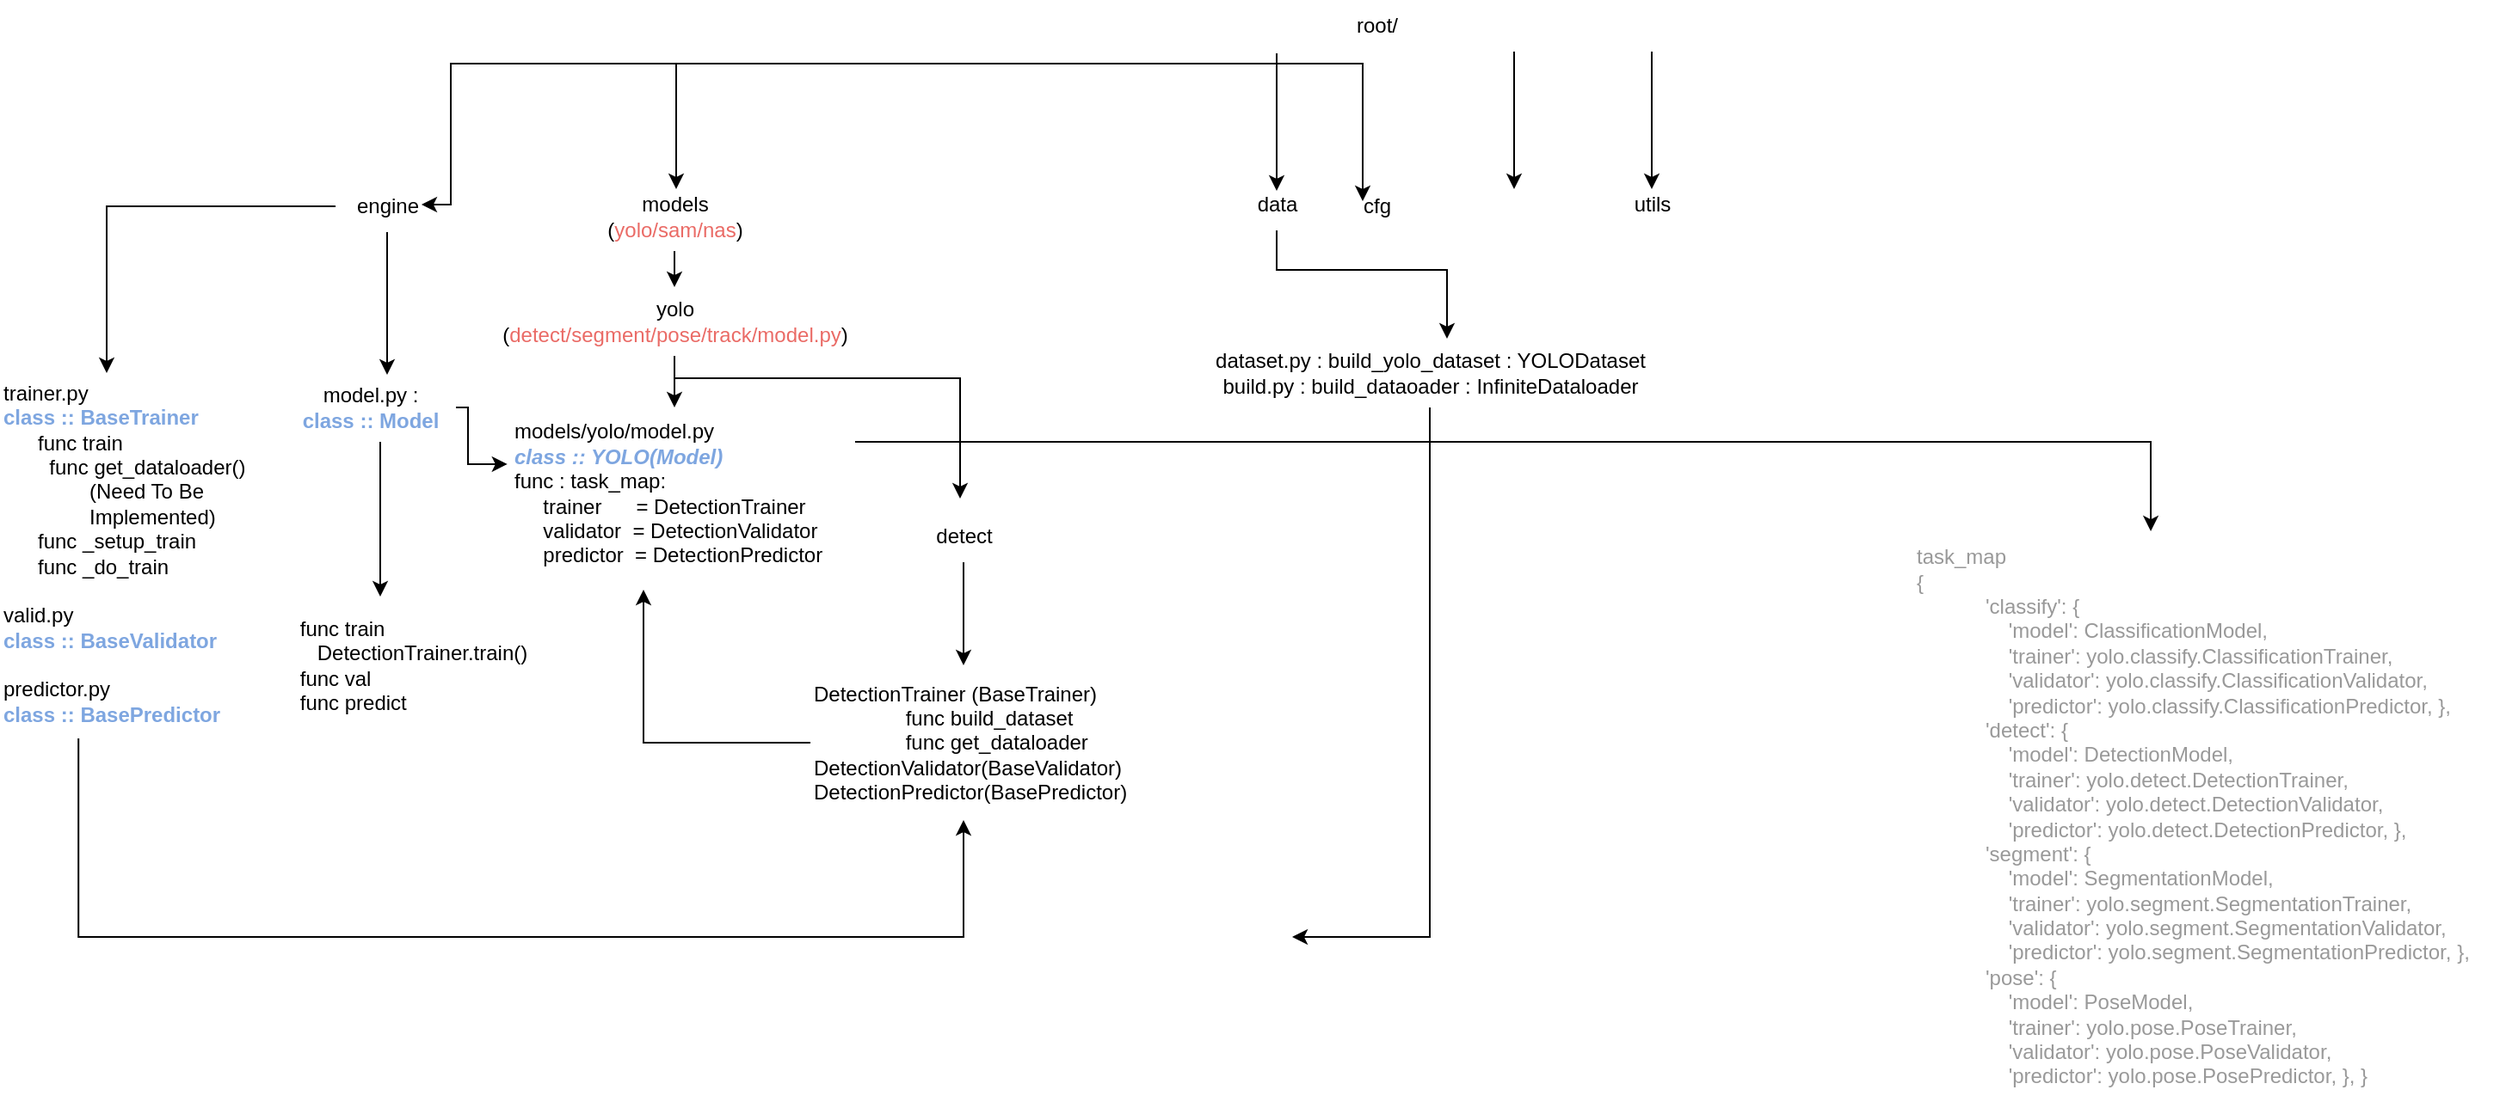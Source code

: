 <mxfile version="20.2.8" type="device"><diagram id="93sss3xOOh3pzuhp8EBD" name="Page-1"><mxGraphModel dx="1963" dy="720" grid="1" gridSize="10" guides="1" tooltips="1" connect="1" arrows="1" fold="1" page="1" pageScale="1" pageWidth="850" pageHeight="1100" math="0" shadow="0"><root><mxCell id="0"/><mxCell id="1" parent="0"/><mxCell id="ccV4WlMvZT1Ay0-RIj8f-2" style="edgeStyle=orthogonalEdgeStyle;rounded=0;orthogonalLoop=1;jettySize=auto;html=1;entryX=0.833;entryY=0.233;entryDx=0;entryDy=0;entryPerimeter=0;" parent="1" edge="1"><mxGeometry relative="1" as="geometry"><mxPoint x="182.98" y="481.99" as="targetPoint"/><mxPoint x="358" y="400" as="sourcePoint"/><Array as="points"><mxPoint x="200" y="400"/></Array></mxGeometry></mxCell><mxCell id="ccV4WlMvZT1Ay0-RIj8f-4" style="edgeStyle=orthogonalEdgeStyle;rounded=0;orthogonalLoop=1;jettySize=auto;html=1;" parent="1" edge="1"><mxGeometry relative="1" as="geometry"><mxPoint x="730" y="480" as="targetPoint"/><mxPoint x="269" y="400" as="sourcePoint"/><Array as="points"><mxPoint x="730" y="400"/></Array></mxGeometry></mxCell><mxCell id="ccV4WlMvZT1Ay0-RIj8f-1" value="root/" style="text;html=1;align=center;verticalAlign=middle;resizable=0;points=[];autosize=1;strokeColor=none;fillColor=none;" parent="1" vertex="1"><mxGeometry x="713" y="363" width="50" height="30" as="geometry"/></mxCell><mxCell id="8dpFdESR5tJ9W9JZmf8D-24" style="edgeStyle=orthogonalEdgeStyle;rounded=0;orthogonalLoop=1;jettySize=auto;html=1;entryX=0.6;entryY=0.025;entryDx=0;entryDy=0;entryPerimeter=0;" parent="1" source="8dpFdESR5tJ9W9JZmf8D-1" edge="1" target="8dpFdESR5tJ9W9JZmf8D-25"><mxGeometry relative="1" as="geometry"><mxPoint x="163" y="540" as="targetPoint"/></mxGeometry></mxCell><mxCell id="8dpFdESR5tJ9W9JZmf8D-38" value="" style="edgeStyle=orthogonalEdgeStyle;rounded=0;orthogonalLoop=1;jettySize=auto;html=1;" parent="1" source="8dpFdESR5tJ9W9JZmf8D-1" edge="1"><mxGeometry relative="1" as="geometry"><mxPoint y="580" as="targetPoint"/><Array as="points"><mxPoint y="483"/><mxPoint y="570"/></Array></mxGeometry></mxCell><mxCell id="8dpFdESR5tJ9W9JZmf8D-1" value="engine" style="text;html=1;align=center;verticalAlign=middle;resizable=0;points=[];autosize=1;strokeColor=none;fillColor=none;" parent="1" vertex="1"><mxGeometry x="133" y="468" width="60" height="30" as="geometry"/></mxCell><mxCell id="8dpFdESR5tJ9W9JZmf8D-15" value="" style="edgeStyle=orthogonalEdgeStyle;rounded=0;orthogonalLoop=1;jettySize=auto;html=1;" parent="1" source="8dpFdESR5tJ9W9JZmf8D-2" target="8dpFdESR5tJ9W9JZmf8D-14" edge="1"><mxGeometry relative="1" as="geometry"/></mxCell><mxCell id="8dpFdESR5tJ9W9JZmf8D-2" value="models&lt;br&gt;(&lt;font color=&quot;#ea6b66&quot;&gt;yolo/sam/nas&lt;/font&gt;)" style="text;html=1;align=center;verticalAlign=middle;resizable=0;points=[];autosize=1;strokeColor=none;fillColor=none;" parent="1" vertex="1"><mxGeometry x="280" y="469" width="100" height="40" as="geometry"/></mxCell><mxCell id="8dpFdESR5tJ9W9JZmf8D-3" value="utils" style="text;html=1;align=center;verticalAlign=middle;resizable=0;points=[];autosize=1;strokeColor=none;fillColor=none;" parent="1" vertex="1"><mxGeometry x="878" y="467" width="40" height="30" as="geometry"/></mxCell><mxCell id="8dpFdESR5tJ9W9JZmf8D-6" style="edgeStyle=orthogonalEdgeStyle;rounded=0;orthogonalLoop=1;jettySize=auto;html=1;" parent="1" edge="1"><mxGeometry relative="1" as="geometry"><mxPoint x="331" y="473" as="targetPoint"/><mxPoint x="330" y="400" as="sourcePoint"/><Array as="points"><mxPoint x="331" y="433"/><mxPoint x="331" y="433"/></Array></mxGeometry></mxCell><mxCell id="8dpFdESR5tJ9W9JZmf8D-46" style="edgeStyle=orthogonalEdgeStyle;rounded=0;orthogonalLoop=1;jettySize=auto;html=1;" parent="1" source="8dpFdESR5tJ9W9JZmf8D-7" edge="1"><mxGeometry relative="1" as="geometry"><mxPoint x="779" y="560" as="targetPoint"/><Array as="points"><mxPoint x="680" y="520"/><mxPoint x="779" y="520"/></Array></mxGeometry></mxCell><mxCell id="8dpFdESR5tJ9W9JZmf8D-7" value="data&lt;span style=&quot;color: rgba(0, 0, 0, 0); font-family: monospace; font-size: 0px; text-align: start;&quot;&gt;%3CmxGraphModel%3E%3Croot%3E%3CmxCell%20id%3D%220%22%2F%3E%3CmxCell%20id%3D%221%22%20parent%3D%220%22%2F%3E%3CmxCell%20id%3D%222%22%20style%3D%22edgeStyle%3DorthogonalEdgeStyle%3Brounded%3D0%3BorthogonalLoop%3D1%3BjettySize%3Dauto%3Bhtml%3D1%3B%22%20edge%3D%221%22%20parent%3D%221%22%3E%3CmxGeometry%20relative%3D%221%22%20as%3D%22geometry%22%3E%3CmxPoint%20x%3D%22240%22%20y%3D%22480%22%20as%3D%22targetPoint%22%2F%3E%3CmxPoint%20x%3D%22240%22%20y%3D%22415%22%20as%3D%22sourcePoint%22%2F%3E%3C%2FmxGeometry%3E%3C%2FmxCell%3E%3CmxCell%20id%3D%223%22%20value%3D%22models%22%20style%3D%22text%3Bhtml%3D1%3Balign%3Dcenter%3BverticalAlign%3Dmiddle%3Bresizable%3D0%3Bpoints%3D%5B%5D%3Bautosize%3D1%3BstrokeColor%3Dnone%3BfillColor%3Dnone%3B%22%20vertex%3D%221%22%20parent%3D%221%22%3E%3CmxGeometry%20x%3D%22200%22%20y%3D%22475%22%20width%3D%2260%22%20height%3D%2230%22%20as%3D%22geometry%22%2F%3E%3C%2FmxCell%3E%3C%2Froot%3E%3C%2FmxGraphModel%3E&lt;/span&gt;" style="text;html=1;align=center;verticalAlign=middle;resizable=0;points=[];autosize=1;strokeColor=none;fillColor=none;" parent="1" vertex="1"><mxGeometry x="655" y="467" width="50" height="30" as="geometry"/></mxCell><mxCell id="8dpFdESR5tJ9W9JZmf8D-9" value="cfg" style="text;html=1;align=center;verticalAlign=middle;resizable=0;points=[];autosize=1;strokeColor=none;fillColor=none;" parent="1" vertex="1"><mxGeometry x="718" y="468" width="40" height="30" as="geometry"/></mxCell><mxCell id="8dpFdESR5tJ9W9JZmf8D-10" style="edgeStyle=orthogonalEdgeStyle;rounded=0;orthogonalLoop=1;jettySize=auto;html=1;" parent="1" edge="1"><mxGeometry relative="1" as="geometry"><mxPoint x="898" y="473" as="targetPoint"/><mxPoint x="898" y="393" as="sourcePoint"/><Array as="points"><mxPoint x="898" y="433"/><mxPoint x="898" y="433"/></Array></mxGeometry></mxCell><mxCell id="8dpFdESR5tJ9W9JZmf8D-11" style="edgeStyle=orthogonalEdgeStyle;rounded=0;orthogonalLoop=1;jettySize=auto;html=1;" parent="1" edge="1"><mxGeometry relative="1" as="geometry"><mxPoint x="680" y="474" as="targetPoint"/><mxPoint x="680" y="394" as="sourcePoint"/><Array as="points"><mxPoint x="680" y="434"/><mxPoint x="680" y="434"/></Array></mxGeometry></mxCell><mxCell id="8dpFdESR5tJ9W9JZmf8D-13" style="edgeStyle=orthogonalEdgeStyle;rounded=0;orthogonalLoop=1;jettySize=auto;html=1;" parent="1" edge="1"><mxGeometry relative="1" as="geometry"><mxPoint x="818" y="473" as="targetPoint"/><mxPoint x="818" y="393" as="sourcePoint"/><Array as="points"><mxPoint x="818" y="433"/><mxPoint x="818" y="433"/></Array></mxGeometry></mxCell><mxCell id="HdAIY1j1Wyd0ICjm3HPq-9" style="edgeStyle=orthogonalEdgeStyle;rounded=0;orthogonalLoop=1;jettySize=auto;html=1;fontColor=#000000;" edge="1" parent="1" source="8dpFdESR5tJ9W9JZmf8D-14"><mxGeometry relative="1" as="geometry"><mxPoint x="330" y="600" as="targetPoint"/></mxGeometry></mxCell><mxCell id="8dpFdESR5tJ9W9JZmf8D-14" value="yolo&lt;br&gt;(&lt;font color=&quot;#ea6b66&quot;&gt;detect/segment/pose/track/model.py&lt;/font&gt;)" style="text;html=1;align=center;verticalAlign=middle;resizable=0;points=[];autosize=1;strokeColor=none;fillColor=none;" parent="1" vertex="1"><mxGeometry x="220" y="530" width="220" height="40" as="geometry"/></mxCell><mxCell id="8dpFdESR5tJ9W9JZmf8D-27" style="edgeStyle=orthogonalEdgeStyle;rounded=0;orthogonalLoop=1;jettySize=auto;html=1;" parent="1" edge="1"><mxGeometry relative="1" as="geometry"><mxPoint x="496" y="653" as="targetPoint"/><Array as="points"><mxPoint x="496" y="583"/></Array><mxPoint x="330" y="583" as="sourcePoint"/></mxGeometry></mxCell><mxCell id="HdAIY1j1Wyd0ICjm3HPq-3" style="edgeStyle=orthogonalEdgeStyle;rounded=0;orthogonalLoop=1;jettySize=auto;html=1;entryX=0.406;entryY=-0.003;entryDx=0;entryDy=0;entryPerimeter=0;fontColor=#EA6B66;" edge="1" parent="1" source="8dpFdESR5tJ9W9JZmf8D-16" target="HdAIY1j1Wyd0ICjm3HPq-2"><mxGeometry relative="1" as="geometry"><Array as="points"><mxPoint x="1188" y="620"/></Array></mxGeometry></mxCell><mxCell id="8dpFdESR5tJ9W9JZmf8D-16" value="models/yolo/model.py&lt;br&gt;&lt;b&gt;&lt;i&gt;&lt;font color=&quot;#7ea6e0&quot;&gt;class :: YOLO(Model)&lt;/font&gt;&lt;br&gt;&lt;/i&gt;&lt;/b&gt;func : task_map:&lt;br&gt;&lt;span style=&quot;&quot;&gt;&amp;nbsp; &amp;nbsp; &amp;nbsp;trainer&amp;nbsp; &amp;nbsp; &amp;nbsp; = DetectionTrainer&lt;/span&gt;&lt;br style=&quot;&quot;&gt;&lt;span style=&quot;&quot;&gt;&amp;nbsp; &amp;nbsp; &amp;nbsp;validator&amp;nbsp; = DetectionValidator&lt;/span&gt;&lt;br style=&quot;&quot;&gt;&lt;span style=&quot;&quot;&gt;&amp;nbsp; &amp;nbsp; &amp;nbsp;predictor&amp;nbsp; = DetectionPredictor&lt;/span&gt;" style="text;html=1;align=left;verticalAlign=middle;resizable=0;points=[];autosize=1;strokeColor=none;fillColor=none;" parent="1" vertex="1"><mxGeometry x="235" y="600" width="200" height="100" as="geometry"/></mxCell><mxCell id="HdAIY1j1Wyd0ICjm3HPq-5" style="edgeStyle=orthogonalEdgeStyle;rounded=0;orthogonalLoop=1;jettySize=auto;html=1;fontColor=#000000;" edge="1" parent="1"><mxGeometry relative="1" as="geometry"><mxPoint x="159" y="620" as="sourcePoint"/><mxPoint x="159" y="710" as="targetPoint"/><Array as="points"/></mxGeometry></mxCell><mxCell id="HdAIY1j1Wyd0ICjm3HPq-7" style="edgeStyle=orthogonalEdgeStyle;rounded=0;orthogonalLoop=1;jettySize=auto;html=1;entryX=-0.011;entryY=0.345;entryDx=0;entryDy=0;entryPerimeter=0;fontColor=#000000;" edge="1" parent="1"><mxGeometry relative="1" as="geometry"><mxPoint x="203" y="600" as="sourcePoint"/><mxPoint x="232.91" y="632.95" as="targetPoint"/><Array as="points"><mxPoint x="210" y="600"/><mxPoint x="210" y="633"/></Array></mxGeometry></mxCell><mxCell id="8dpFdESR5tJ9W9JZmf8D-25" value="model.py : &lt;br&gt;&lt;b&gt;&lt;font color=&quot;#7ea6e0&quot;&gt;class :: Model&lt;/font&gt;&lt;/b&gt;" style="text;html=1;align=center;verticalAlign=middle;resizable=0;points=[];autosize=1;strokeColor=none;fillColor=none;" parent="1" vertex="1"><mxGeometry x="103" y="580" width="100" height="40" as="geometry"/></mxCell><mxCell id="HdAIY1j1Wyd0ICjm3HPq-6" style="edgeStyle=orthogonalEdgeStyle;rounded=0;orthogonalLoop=1;jettySize=auto;html=1;fontColor=#000000;" edge="1" parent="1" source="8dpFdESR5tJ9W9JZmf8D-31"><mxGeometry relative="1" as="geometry"><mxPoint x="498" y="750" as="targetPoint"/></mxGeometry></mxCell><mxCell id="8dpFdESR5tJ9W9JZmf8D-31" value="detect" style="text;html=1;align=center;verticalAlign=middle;resizable=0;points=[];autosize=1;strokeColor=none;fillColor=none;" parent="1" vertex="1"><mxGeometry x="468" y="660" width="60" height="30" as="geometry"/></mxCell><mxCell id="HdAIY1j1Wyd0ICjm3HPq-8" style="edgeStyle=orthogonalEdgeStyle;rounded=0;orthogonalLoop=1;jettySize=auto;html=1;entryX=0.385;entryY=1.06;entryDx=0;entryDy=0;entryPerimeter=0;fontColor=#000000;" edge="1" parent="1" source="8dpFdESR5tJ9W9JZmf8D-32" target="8dpFdESR5tJ9W9JZmf8D-16"><mxGeometry relative="1" as="geometry"><Array as="points"><mxPoint x="312" y="795"/></Array></mxGeometry></mxCell><mxCell id="8dpFdESR5tJ9W9JZmf8D-32" value="DetectionTrainer (BaseTrainer)&lt;br&gt;&amp;nbsp; &amp;nbsp; &amp;nbsp; &amp;nbsp; &amp;nbsp; &amp;nbsp; &amp;nbsp; &amp;nbsp; func build_dataset&lt;br&gt;&amp;nbsp; &amp;nbsp; &amp;nbsp; &amp;nbsp; &amp;nbsp; &amp;nbsp; &amp;nbsp; &amp;nbsp; func get_dataloader&lt;br&gt;DetectionValidator(BaseValidator)&lt;br&gt;DetectionPredictor(BasePredictor)" style="text;html=1;align=left;verticalAlign=middle;resizable=0;points=[];autosize=1;strokeColor=none;fillColor=none;" parent="1" vertex="1"><mxGeometry x="409" y="750" width="210" height="90" as="geometry"/></mxCell><mxCell id="8dpFdESR5tJ9W9JZmf8D-40" style="edgeStyle=orthogonalEdgeStyle;rounded=0;orthogonalLoop=1;jettySize=auto;html=1;exitX=0.285;exitY=1.012;exitDx=0;exitDy=0;exitPerimeter=0;" parent="1" source="8dpFdESR5tJ9W9JZmf8D-37" edge="1"><mxGeometry relative="1" as="geometry"><mxPoint x="498" y="840" as="targetPoint"/><Array as="points"><mxPoint x="-16" y="908"/><mxPoint x="498" y="908"/></Array><mxPoint x="-16" y="673" as="sourcePoint"/></mxGeometry></mxCell><mxCell id="8dpFdESR5tJ9W9JZmf8D-37" value="trainer.py&amp;nbsp;&lt;br&gt;&lt;b&gt;&lt;font color=&quot;#7ea6e0&quot;&gt;class :: BaseTrainer&lt;br&gt;&lt;/font&gt;&lt;/b&gt;&amp;nbsp; &amp;nbsp; &amp;nbsp; func train&lt;br&gt;&amp;nbsp; &amp;nbsp; &amp;nbsp; &amp;nbsp; func get_dataloader()&lt;br&gt;&amp;nbsp; &amp;nbsp; &amp;nbsp; &amp;nbsp; &amp;nbsp; &amp;nbsp; &amp;nbsp; &amp;nbsp;(Need To Be &lt;br&gt;&amp;nbsp; &amp;nbsp; &amp;nbsp; &amp;nbsp; &amp;nbsp; &amp;nbsp; &amp;nbsp; &amp;nbsp;Implemented)&lt;br&gt;&amp;nbsp; &amp;nbsp; &amp;nbsp; func _setup_train&lt;br&gt;&amp;nbsp; &amp;nbsp; &amp;nbsp; func _do_train&lt;br&gt;&lt;br&gt;valid.py &lt;br&gt;&lt;font color=&quot;#7ea6e0&quot;&gt;&lt;b&gt;class :: BaseValidator&lt;br&gt;&lt;/b&gt;&lt;/font&gt;&lt;br&gt;predictor.py&amp;nbsp;&lt;br&gt;&lt;b&gt;&lt;font color=&quot;#7ea6e0&quot;&gt;class :: BasePredictor&lt;/font&gt;&lt;/b&gt;" style="text;html=1;align=left;verticalAlign=middle;resizable=0;points=[];autosize=1;strokeColor=none;fillColor=none;" parent="1" vertex="1"><mxGeometry x="-62" y="580" width="160" height="210" as="geometry"/></mxCell><mxCell id="8dpFdESR5tJ9W9JZmf8D-48" style="edgeStyle=orthogonalEdgeStyle;rounded=0;orthogonalLoop=1;jettySize=auto;html=1;" parent="1" source="8dpFdESR5tJ9W9JZmf8D-47" edge="1"><mxGeometry relative="1" as="geometry"><mxPoint x="689" y="908" as="targetPoint"/><Array as="points"><mxPoint x="769" y="908"/></Array></mxGeometry></mxCell><mxCell id="8dpFdESR5tJ9W9JZmf8D-47" value="dataset.py : build_yolo_dataset : YOLODataset&lt;br&gt;build.py : build_dataoader : InfiniteDataloader" style="text;html=1;align=center;verticalAlign=middle;resizable=0;points=[];autosize=1;strokeColor=none;fillColor=none;" parent="1" vertex="1"><mxGeometry x="634" y="560" width="270" height="40" as="geometry"/></mxCell><mxCell id="HdAIY1j1Wyd0ICjm3HPq-2" value="&lt;div&gt;&lt;font color=&quot;#999999&quot;&gt;task_map&lt;/font&gt;&lt;/div&gt;&lt;div&gt;&lt;font color=&quot;#999999&quot;&gt;{&lt;/font&gt;&lt;/div&gt;&lt;div&gt;&lt;font color=&quot;#999999&quot;&gt;&amp;nbsp; &amp;nbsp; &amp;nbsp; &amp;nbsp; &amp;nbsp; &amp;nbsp; 'classify': {&lt;/font&gt;&lt;/div&gt;&lt;div&gt;&lt;font color=&quot;#999999&quot;&gt;&amp;nbsp; &amp;nbsp; &amp;nbsp; &amp;nbsp; &amp;nbsp; &amp;nbsp; &amp;nbsp; &amp;nbsp; 'model': ClassificationModel,&lt;/font&gt;&lt;/div&gt;&lt;div&gt;&lt;font color=&quot;#999999&quot;&gt;&amp;nbsp; &amp;nbsp; &amp;nbsp; &amp;nbsp; &amp;nbsp; &amp;nbsp; &amp;nbsp; &amp;nbsp; 'trainer': yolo.classify.ClassificationTrainer,&lt;/font&gt;&lt;/div&gt;&lt;div&gt;&lt;font color=&quot;#999999&quot;&gt;&amp;nbsp; &amp;nbsp; &amp;nbsp; &amp;nbsp; &amp;nbsp; &amp;nbsp; &amp;nbsp; &amp;nbsp; 'validator': yolo.classify.ClassificationValidator,&lt;/font&gt;&lt;/div&gt;&lt;div&gt;&lt;font color=&quot;#999999&quot;&gt;&amp;nbsp; &amp;nbsp; &amp;nbsp; &amp;nbsp; &amp;nbsp; &amp;nbsp; &amp;nbsp; &amp;nbsp; 'predictor': yolo.classify.ClassificationPredictor, },&lt;/font&gt;&lt;/div&gt;&lt;div&gt;&lt;font color=&quot;#999999&quot;&gt;&amp;nbsp; &amp;nbsp; &amp;nbsp; &amp;nbsp; &amp;nbsp; &amp;nbsp; 'detect': {&lt;/font&gt;&lt;/div&gt;&lt;div&gt;&lt;font color=&quot;#999999&quot;&gt;&amp;nbsp; &amp;nbsp; &amp;nbsp; &amp;nbsp; &amp;nbsp; &amp;nbsp; &amp;nbsp; &amp;nbsp; 'model': DetectionModel,&lt;/font&gt;&lt;/div&gt;&lt;div&gt;&lt;font color=&quot;#999999&quot;&gt;&amp;nbsp; &amp;nbsp; &amp;nbsp; &amp;nbsp; &amp;nbsp; &amp;nbsp; &amp;nbsp; &amp;nbsp; 'trainer': yolo.detect.DetectionTrainer,&lt;/font&gt;&lt;/div&gt;&lt;div&gt;&lt;font color=&quot;#999999&quot;&gt;&amp;nbsp; &amp;nbsp; &amp;nbsp; &amp;nbsp; &amp;nbsp; &amp;nbsp; &amp;nbsp; &amp;nbsp; 'validator': yolo.detect.DetectionValidator,&lt;/font&gt;&lt;/div&gt;&lt;div&gt;&lt;font color=&quot;#999999&quot;&gt;&amp;nbsp; &amp;nbsp; &amp;nbsp; &amp;nbsp; &amp;nbsp; &amp;nbsp; &amp;nbsp; &amp;nbsp; 'predictor': yolo.detect.DetectionPredictor, },&lt;/font&gt;&lt;/div&gt;&lt;div&gt;&lt;font color=&quot;#999999&quot;&gt;&amp;nbsp; &amp;nbsp; &amp;nbsp; &amp;nbsp; &amp;nbsp; &amp;nbsp; 'segment': {&lt;/font&gt;&lt;/div&gt;&lt;div&gt;&lt;font color=&quot;#999999&quot;&gt;&amp;nbsp; &amp;nbsp; &amp;nbsp; &amp;nbsp; &amp;nbsp; &amp;nbsp; &amp;nbsp; &amp;nbsp; 'model': SegmentationModel,&lt;/font&gt;&lt;/div&gt;&lt;div&gt;&lt;font color=&quot;#999999&quot;&gt;&amp;nbsp; &amp;nbsp; &amp;nbsp; &amp;nbsp; &amp;nbsp; &amp;nbsp; &amp;nbsp; &amp;nbsp; 'trainer': yolo.segment.SegmentationTrainer,&lt;/font&gt;&lt;/div&gt;&lt;div&gt;&lt;font color=&quot;#999999&quot;&gt;&amp;nbsp; &amp;nbsp; &amp;nbsp; &amp;nbsp; &amp;nbsp; &amp;nbsp; &amp;nbsp; &amp;nbsp; 'validator': yolo.segment.SegmentationValidator,&lt;/font&gt;&lt;/div&gt;&lt;div&gt;&lt;font color=&quot;#999999&quot;&gt;&amp;nbsp; &amp;nbsp; &amp;nbsp; &amp;nbsp; &amp;nbsp; &amp;nbsp; &amp;nbsp; &amp;nbsp; 'predictor': yolo.segment.SegmentationPredictor, },&lt;/font&gt;&lt;/div&gt;&lt;div&gt;&lt;font color=&quot;#999999&quot;&gt;&amp;nbsp; &amp;nbsp; &amp;nbsp; &amp;nbsp; &amp;nbsp; &amp;nbsp; 'pose': {&lt;/font&gt;&lt;/div&gt;&lt;div&gt;&lt;font color=&quot;#999999&quot;&gt;&amp;nbsp; &amp;nbsp; &amp;nbsp; &amp;nbsp; &amp;nbsp; &amp;nbsp; &amp;nbsp; &amp;nbsp; 'model': PoseModel,&lt;/font&gt;&lt;/div&gt;&lt;div&gt;&lt;font color=&quot;#999999&quot;&gt;&amp;nbsp; &amp;nbsp; &amp;nbsp; &amp;nbsp; &amp;nbsp; &amp;nbsp; &amp;nbsp; &amp;nbsp; 'trainer': yolo.pose.PoseTrainer,&lt;/font&gt;&lt;/div&gt;&lt;div&gt;&lt;font color=&quot;#999999&quot;&gt;&amp;nbsp; &amp;nbsp; &amp;nbsp; &amp;nbsp; &amp;nbsp; &amp;nbsp; &amp;nbsp; &amp;nbsp; 'validator': yolo.pose.PoseValidator,&lt;/font&gt;&lt;/div&gt;&lt;div&gt;&lt;font color=&quot;#999999&quot;&gt;&amp;nbsp; &amp;nbsp; &amp;nbsp; &amp;nbsp; &amp;nbsp; &amp;nbsp; &amp;nbsp; &amp;nbsp; 'predictor': yolo.pose.PosePredictor, }, }&lt;/font&gt;&lt;/div&gt;" style="text;html=1;align=left;verticalAlign=middle;resizable=0;points=[];autosize=1;strokeColor=none;fillColor=none;fontColor=#EA6B66;" vertex="1" parent="1"><mxGeometry x="1050" y="673" width="340" height="330" as="geometry"/></mxCell><mxCell id="HdAIY1j1Wyd0ICjm3HPq-4" value="&lt;div style=&quot;text-align: left;&quot;&gt;&lt;span style=&quot;background-color: initial;&quot;&gt;&lt;font color=&quot;#000000&quot;&gt;func train&lt;/font&gt;&lt;/span&gt;&lt;/div&gt;&lt;div style=&quot;text-align: left;&quot;&gt;&lt;span style=&quot;background-color: initial;&quot;&gt;&lt;font color=&quot;#000000&quot;&gt;&amp;nbsp; &amp;nbsp;DetectionTrainer.train()&lt;/font&gt;&lt;/span&gt;&lt;/div&gt;&lt;div style=&quot;text-align: left;&quot;&gt;&lt;span style=&quot;background-color: initial;&quot;&gt;&lt;font color=&quot;#000000&quot;&gt;func val&lt;/font&gt;&lt;/span&gt;&lt;/div&gt;&lt;div style=&quot;text-align: left;&quot;&gt;&lt;span style=&quot;background-color: initial;&quot;&gt;&lt;font color=&quot;#000000&quot;&gt;func predict&lt;/font&gt;&lt;/span&gt;&lt;/div&gt;" style="text;html=1;strokeColor=none;fillColor=none;align=center;verticalAlign=middle;whiteSpace=wrap;rounded=0;fontColor=#7EA6E0;" vertex="1" parent="1"><mxGeometry x="110.5" y="710" width="135" height="80" as="geometry"/></mxCell></root></mxGraphModel></diagram></mxfile>